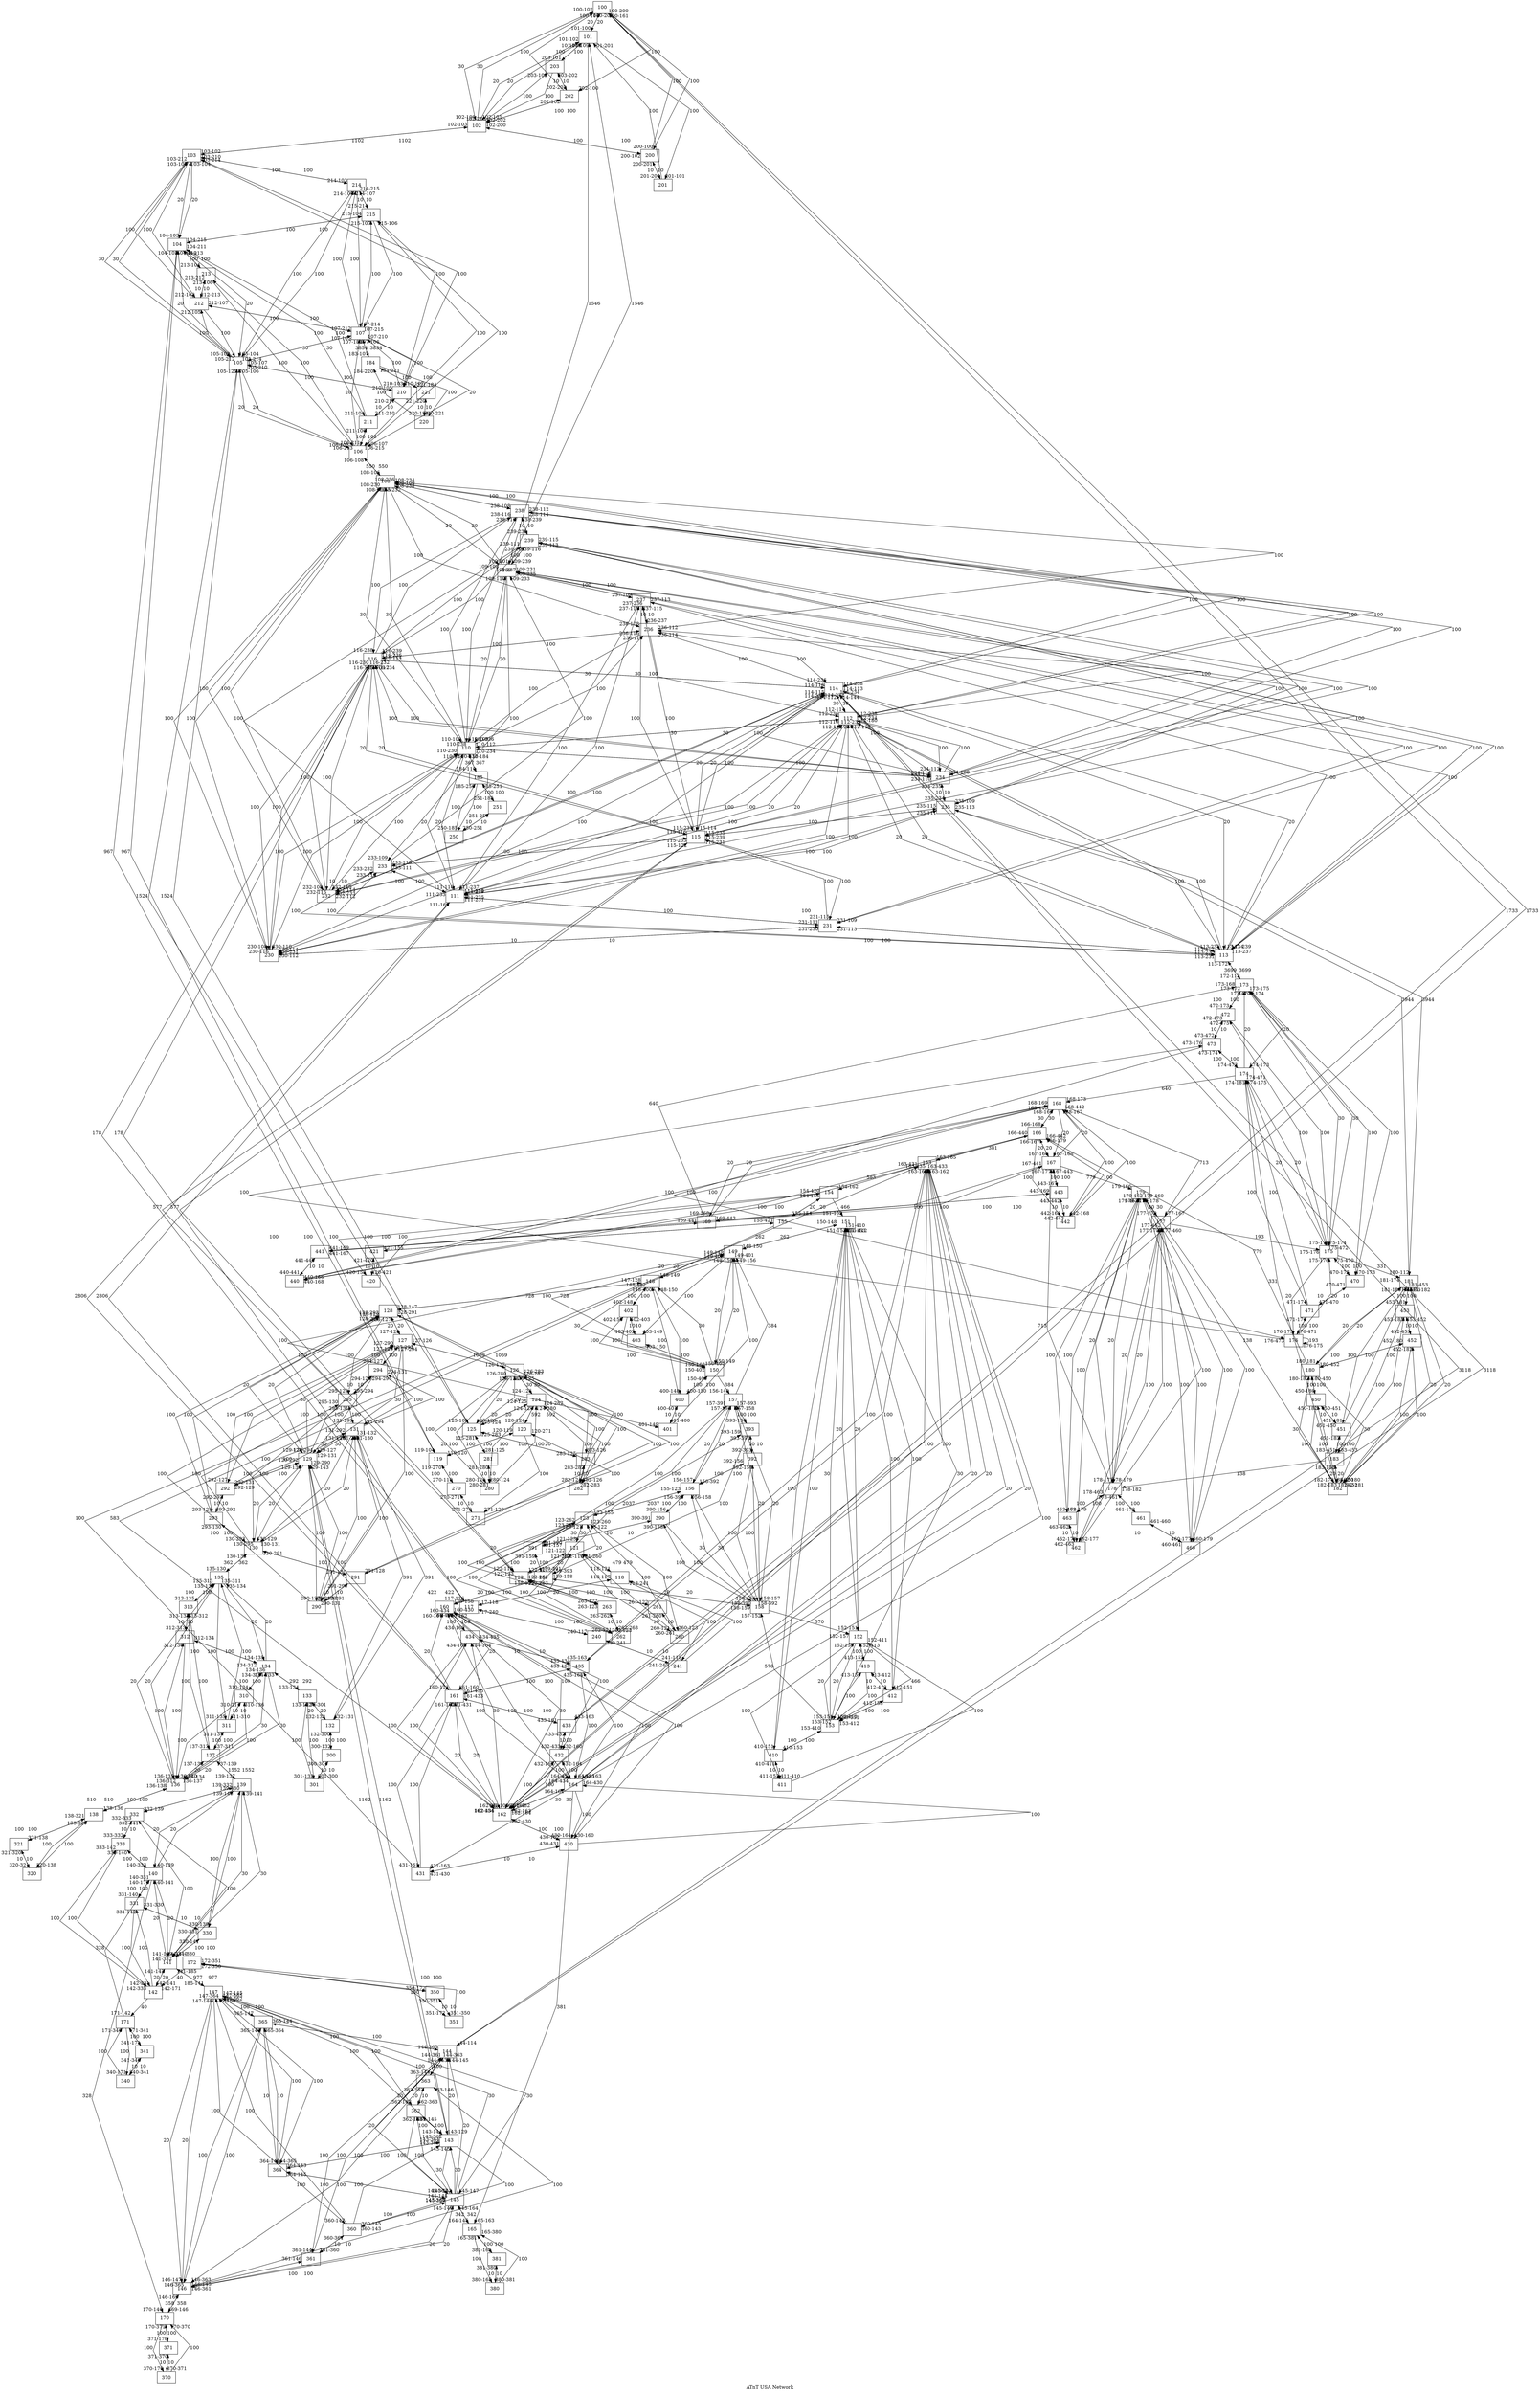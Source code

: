 digraph Test {

	/*compound=true*/
	//176 Nodes
	node [shape=box];
	edge [len=3];
	/*Instantiation of nodes, required to successfully calling .get_node_list() 		(pydot) */
	//BACKBONE NODES (82)
	100[group=S, comment=PID1]; 101[group=S, comment=PID1]; 102[group=S, comment=PID1]; //SEATTLE
	103[group=S, comment=PID2]; 104[group=S, comment=PID2]; 105[group=S, comment=PID2]; 106[group=S, comment=PID2]; 107[group=S, comment=PID2]; //SF
	108[group=S, comment=PID3]; 109[group=S, comment=PID3]; 110[group=S, comment=PID3]; 111[group=S, comment=PID3]; 112[group=S, comment=PID3]; //LA
	113[group=S, comment=PID3]; 114[group=S, comment=PID3]; 115[group=S, comment=PID3]; 116[group=S, comment=PID3]; //LA
	117[group=S, comment=PID4]; 118[group=S, comment=PID4]; //SD
	119[group=S, comment=PID5]; 120[group=S, comment=PID5]; //Salt Lake City
	121[group=S, comment=PID6]; 122[group=S, comment=PID6]; 123[group=S, comment=PID6]; //Phx
	124[group=S, comment=PID7]; 125[group=S, comment=PID7]; 126[group=S, comment=PID7]; //DENVER
	127[group=S, comment=PID8]; 128[group=S, comment=PID8]; 129[group=S, comment=PID8]; 130[group=S, comment=PID8]; 131[group=S, comment=PID8]; //Dallas
	132[group=S, comment=PID9]; 133[group=S, comment=PID9]; //San Antonio
	134[group=S, comment=PID10]; 135[group=S, comment=PID10]; 136[group=S, comment=PID10]; 137[group=S, comment=PID10]; //Houston
	138[group=S, comment=PID11]; //NO
	139[group=S, comment=PID12]; 140[group=S, comment=PID12]; 141[group=S, comment=PID12]; 142[group=S, comment=PID12]; //MIA
	143[group=S, comment=PID13]; 144[group=S, comment=PID13]; 145[group=S, comment=PID13]; 146[group=S, comment=PID13]; 147[group=S, comment=PID13] //ATL 185
	148[group=S, comment=PID14]; 149[group=S, comment=PID14]; 150[group=S, comment=PID14]; //KC
	151[group=S, comment=PID15]; 152[group=S, comment=PID15]; 153[group=S, comment=PID15]; //Omaha
	154[group=S, comment=PID16]; 155[group=S, comment=PID16]; //Minapolis
	156[group=S, comment=PID17]; 157[group=S, comment=PID17]; 158[group=S, comment=PID17]; 159[group=S, comment=PID17]; //St.Louis
	160[group=S, comment=PID18]; 161[group=S, comment=PID18]; 162[group=S, comment=PID18]; 163[group=S, comment=PID18]; 164[group=A, comment=PID18]; //CHICAGO
	165[group=S, comment=PID19]; //Nashville
	166[group=S, comment=PID20]; 167[group=S, comment=PID20]; 168[group=S, comment=PID20]; 169[group=S, comment=PID20]; //DETROIT
	170[group=S, comment=PID21]; //Charlotte
	171[group=S, comment=PID22]; //TAMPA BAY
	172[group=S, comment=PID23]; //Ft. Lauderdale
	173[group=S, comment=PID24]; 174[group=S, comment=PID24]; 175[group=S, comment=PID24]; 176[group=S, comment=PID24]; //Washington D.C.
	177[group=S, comment=PID25]; 178[group=S, comment=PID25]; 179[group=S, comment=PID25]; //Philly
	180[group=S, comment=PID26]; 181[group=S, comment=PID26]; 182[group=S, comment=PID26]; 183[group=S, comment=PID26]; //NY
	184[group=S, comment=PID27]; //Honolulu
	185[group=S, comment=PID28]; //Las Vegas
	

	
	//Aggregation Network (94)
	200[group=V, comment=PID1]; 201[group=A, comment=PID1]; 202[group=A, comment=PID1]; 203[group=A, comment=PID1];//Seattle
	210[group=V, comment=PID2]; 211[group=A, comment=PID2]; 212[group=A, comment=PID2]; 213[group=A, comment=PID2];//San Fransisco
	214[group=A, comment=PID2]; 215[group=A, comment=PID2];//San Fransico
	230[group=V, comment=PID3]; 231[group=A, comment=PID3]; 232[group=A, comment=PID3]; 233[group=A, comment=PID3]; 
	234[group=A, comment=PID3]; 235[group=A, comment=PID3];//Los Angeles
	236[group=A, comment=PID3]; 237[group=A, comment=PID3]; 238[group=A, comment=PID3]; 239[group=A, comment=PID3];//Los Angeles
	240[group=V, comment=PID4]; 241[group=A, comment=PID4]; //San Diego
	270[group=V, comment=PID5]; 271[group=A, comment=PID5]; //Salt Lake City
	260[group=V, comment=PID6]; 261[group=A, comment=PID6]; 262[group=A, comment=PID6]; 263[group=A, comment=PID6];//Phoenix
	280[group=V, comment=PID7]; 281[group=A, comment=PID7]; 282[group=A, comment=PID7]; 283[group=A, comment=PID7];//Denver
	290[group=V, comment=PID8]; 291[group=A, comment=PID8]; 292[group=A, comment=PID8]; 293[group=A, comment=PID8]; //Dallas
	294[group=A, comment=PID8]; 295[group=A, comment=PID8];//Dallas
	300[group=V, comment=PID9]; 301[group=A, comment=PID9]; //San Antonio
	310[group=V, comment=PID10]; 311[group=A, comment=PID10]; 312[group=A, comment=PID10]; 313[group=A, comment=PID10];//Houston
	320[group=V, comment=PID11]; 321[group=A, comment=PID11]; //New Orealns
	330[group=V, comment=PID12]; 331[group=A, comment=PID12]; 332[group=A, comment=PID12]; 333[group=A, comment=PID12]; //Miami
	360[group=V, comment=PID13]; 361[group=A, comment=PID13]; 362[group=A, comment=PID13]; 363[group=A, comment=PID13]; //Atlanta
	364[group=A, comment=PID13]; 365[group=A, comment=PID13]; //Atlanta
	400[group=V, comment=PID14]; 401[group=A, comment=PID14]; 402[group=A, comment=PID14]; 403[group=A, comment=PID14]; //Kansas City
	410[group=V, comment=PID15]; 411[group=A, comment=PID15]; 412[group=A, comment=PID15]; 413[group=A, comment=PID15]; //Omaha
	420[group=V, comment=PID16]; 421[group=A, comment=PID16]; //Mineapolis
	390[group=V, comment=PID17]; 391[group=A, comment=PID17]; 392[group=A, comment=PID17]; 393[group=A, comment=PID17]; //St. Louis	
	430[group=V, comment=PID18]; 431[group=A, comment=PID18]; 432[group=A, comment=PID18]; 433[group=A, comment=PID18]; //Chicago
	434[group=A, comment=PID18]; 435[group=A, comment=PID18]; //Chicago
	380[group=V, comment=PID19]; 381[group=A, comment=PID19]; //Nashville
	440[group=V, comment=PID20]; 441[group=A, comment=PID20]; 442[group=A, comment=PID20]; 443[group=A, comment=PID20]; //Detroit
	370[group=V, comment=PID21]; 371[group=A, comment=PID21]; //Charlotte	
	340[group=V, comment=PID22]; 341[group=A, comment=PID22]; //Tampa Bay
	350[group=V, comment=PID23]; 351[group=A, comment=PID23]; //Ft. Lauderdale
	470[group=V, comment=PID24]; 471[group=A, comment=PID24]; 472[group=A, comment=PID24]; 473[group=A, comment=PID24]; //Washington DC.
	460[group=V, comment=PID25]; 461[group=A, comment=PID25]; 462[group=A, comment=PID25]; 463[group=A, comment=PID25]; //Philadelphia
	450[group=V, comment=PID26]; 451[group=A, comment=PID26]; 452[group=A, comment=PID26]; 453[group=A, comment=PID26]; //New York
	220[group=V, comment=PID27]; 221[group=A, comment=PID27]; //Honolulu
	250[group=V, comment=PID28]; 251[group=A, comment=PID28]; //Las Vegas
		
	overlap = scale;
	splines = false;
	label = "ATnT USA Network";
	orientation = portrait;
	
	//CORE EDGES
	//Seattle
	100 -> 162	[label=1733,headlabel="161-100" ,alias = 1,latency=9.299,alto=PID0];
	101 -> 109	[label=1546,headlabel="109-101" ,alias = 1,latency=5.156,alto=PID0];
	102 -> 103	[label=1102,headlabel="103-102" ,alias = 1,latency=3.675,alto=PID0];
	//San Fransisco
	103 -> 102	[label=1102,headlabel="102-103" ,alias = 1,latency=3.675,alto=PID0];
	104 -> 119	[label=967,headlabel="119-104" ,alias = 1,latency=3.225,alto=PID0];
	105 -> 125	[label=1524,headlabel="125-105" ,alias = 1,latency=5.083,alto=PID0];
	106 -> 108	[label=550,headlabel="108-106" ,alias = 1,latency=1.834,alto=PID0];
	107 -> 184	[label=3854,headlabel="183-107" ,alias = 1,latency=12.855,alto=PID0];
	//Los Angeles
	108 -> 106	[label=550,headlabel="106-108" ,alias = 1,latency=1.834,alto=PID0];
	109 -> 101	[label=1546,headlabel="101-109" ,alias = 1,latency=5.156,alto=PID0];
	110 -> 185	[label=367,headlabel="184-110" ,alias = 1,latency=1.224,alto=PID0];
	111 -> 161	[label=2806,headlabel="160-111" ,alias = 1,latency=9.359,alto=PID0];
	112 -> 181	[label=3944,headlabel="180-112" ,alias = 1,latency=13.155,alto=PID0];
	113 -> 173	[label=3699,headlabel="172-113" ,alias = 1,latency=12.338,alto=PID0];
	114 -> 144	[label=3118,headlabel="144-114" ,alias = 1,latency=10.400,alto=PID0];
	115 -> 122	[label=577,headlabel="122-115" ,alias = 1,latency=1.924,alto=PID0];
	116 -> 117	[label=178,headlabel="117-116" ,alias = 1,latency=0.593,alto=PID0];
	//San Diego
	117 -> 116	[label=178,headlabel="116-117" ,alias = 1,latency=0.593,alto=PID0];
	118 -> 121	[label=479,headlabel="121-118" ,alias = 1,latency=1.597,alto=PID0];
	//Salt Lake City
	119 -> 104	[label=967,headlabel="104-119" ,alias = 1,latency=9.333,alto=PID0];
	120 -> 124	[label=592,headlabel="124-120" ,alias = 1,latency=4.252,alto=PID0];
	//Phoenix
	121 -> 118	[label=479,headlabel="118-121" ,alias = 1,latency=1.597,alto=PID0];
	122 -> 115	[label=577,headlabel="115-122" ,alias = 1,latency=1.924,alto=PID0];
	123 -> 156	[label=2037,headlabel="155-123" ,alias = 1,latency=6.794,alto=PID0];
	//Denver
	124 -> 120	[label=592,headlabel="120-124" ,alias = 1,latency=4.252,alto=PID0];
	125 -> 105	[label=1524,headlabel="105-125" ,alias = 1,latency=5.083,alto=PID0];
	126 -> 127	[label=1069,headlabel="127-126" ,alias = 1,latency=3.565,alto=PID0];
	//Dallas
	127 -> 126	[label=1069,headlabel="126-127" ,alias = 1,latency=3.565,alto=PID0];
	128 -> 148	[label=728,headlabel="147-128" ,alias = 1,latency=2.428,alto=PID0];
	129 -> 143	[label=1162,headlabel="143-129" ,alias = 1,latency=3.876,alto=PID0];
	130 -> 135	[label=362,headlabel="135-130" ,alias = 1,latency=1.207,alto=PID0];
	131 -> 132	[label=391,headlabel="132-131" ,alias = 1,latency=1.304,alto=PID0];
	//San Antonio
	132 -> 131	[label=391,headlabel="131-132" ,alias = 1,latency=1.304,alto=PID0];
	133 -> 134	[label=292,headlabel="134-133" ,alias = 1,latency=0.974,alto=PID0];
	//Houston
	134 -> 133	[label=292,headlabel="133-134" ,alias = 1,latency=0.974,alto=PID0];
	135 -> 130	[label=362,headlabel="130-135" ,alias = 1,latency=1.207,alto=PID0];
	136 -> 138	[label=510,headlabel="138-136" ,alias = 1,latency=1.701,alto=PID0];
	137 -> 139	[label=1552,headlabel="139-137" ,alias = 1,latency=5.176,alto=PID0];
	//New Orleans
	138 -> 136	[label=510,headlabel="136-138" ,alias = 1,latency=1.701,alto=PID0];
	//Miami
	139 -> 137	[label=1552,headlabel="137-139" ,alias = 1,latency=5.176,alto=PID0];
	140 -> 170	[label=328,headlabel="170-140" ,alias = 1,latency=1.094,alto=PID0];
	141 -> 147	[label=977,headlabel="185-141" ,alias = 1,latency=3.258,alto=PID0];
	142 -> 171	[label=40,headlabel="171-142" ,alias = 1,latency=0.133,alto=PID0];
	//Atlanta
	143 -> 129	[label=1162,headlabel="129-143" ,alias = 1,latency=3.876,alto=PID0];
	144 -> 114	[label=3118,headlabel="114-144" ,alias = 1,latency=10.400,alto=PID0];
	145 -> 165	[label=342,headlabel="164-145" ,alias = 1,latency=1.140,alto=PID0];
	146 -> 170	[label=358,headlabel="169-146" ,alias = 1,latency=1.194,alto=PID0];
	147 -> 141	[label=977,headlabel="141-185" ,alias = 1,latency=3.258,alto=PID0];
	//Kansas City
	148 -> 128	[label=728,headlabel="128-147" ,alias = 1,latency=2.428,alto=PID0];
	149 -> 151	[label=262,headlabel="150-148" ,alias = 1,latency=0.873,alto=PID0];
	150 -> 157	[label=384,headlabel="156-149" ,alias = 1,latency=1.901,alto=PID0];
	//Omaha
	151 -> 149	[label=262,headlabel="148-150" ,alias = 1,latency=0.873,alto=PID0];
	152 -> 153	[label=466,headlabel="153-151" ,alias = 1,latency=1.554,alto=PID0];
	153 -> 158	[label=570,headlabel="157-152" ,alias = 1,latency=1.901,alto=PID0];
	//Mineapolis
	154 -> 151	[label=466,headlabel="151-153" ,alias = 1,latency=1.554,alto=PID0];
	155 -> 162	[label=583,headlabel="162-154" ,alias = 1,latency=1.944,alto=PID0];
	//St. Louis
	156 -> 123	[label=2037,headlabel="123-155" ,alias = 1,latency=6.794,alto=PID0];
	157 -> 149	[label=384,headlabel="149-156" ,alias = 1,latency=1.901,alto=PID0];
	158 -> 152	[label=570,headlabel="152-157" ,alias = 1,latency=1.901,alto=PID0];
	159 -> 160	[label=422,headlabel="159-158" ,alias = 1,latency=1.407,alto=PID0];
	//Chicago
	160 -> 159	[label=422,headlabel="158-159" ,alias = 1,latency=1.407,alto=PID0];
	161 -> 111	[label=2806,headlabel="111-160" ,alias = 1,latency=9.359,alto=PID0];
	162 -> 100	[label=1733,headlabel="100-161" ,alias = 1,latency=9.299,alto=PID0];
	163 -> 154	[label=583,headlabel="154-162" ,alias = 1,latency=1.944,alto=PID0];
	164 -> 165	[label=381,headlabel="165-163" ,alias = 1,latency=1.270,alto=PID0];
	//Nashville
	165 -> 145	[label=342,headlabel="145-164" ,alias = 1,latency=1.140,alto=PID0];
	//Detroit
	166 -> 163	[label=381,headlabel="163-165" ,alias = 1,latency=1.270,alto=PID0];
	167 -> 179	[label=779,headlabel="179-166" ,alias = 1,latency=2.598,alto=PID0];
	168 -> 177	[label=713,headlabel="177-167" ,alias = 1,latency=2.378,alto=PID0];
	169 -> 173	[label=640,headlabel="173-168" ,alias = 1,latency=2.134,alto=PID0];
	//Charlotte
	170 -> 146	[label=358,headlabel="146-169" ,alias = 1,latency=1.194,alto=PID0];
	//Tampa Bay
	171 -> 140	[label=328,headlabel="140-170" ,alias = 1,latency=1.094,alto=PID0];
	//Fort Lauderdale
	172 -> 142	[label=40,headlabel="142-171" ,alias = 1,latency=0.133,alto=PID0];
	//Washington D.C.
	173 -> 113	[label=3699,headlabel="113-172" ,alias = 1,latency=12.338,alto=PID0];
	174 -> 168	[label=640,headlabel="168-173" ,alias = 1,latency=2.134,alto=PID0];
	175 -> 181	[label=331,headlabel="181-174" ,alias = 1,latency=1.104,alto=PID0];
	176 -> 176	[label=193,headlabel="176-175" ,alias = 1,latency=0.643,alto=PID0];
	//Philadelphia
	177 -> 175	[label=193,headlabel="175-176" ,alias = 1,latency=0.643,alto=PID0];
	178 -> 167	[label=713,headlabel="167-177" ,alias = 1,latency=2.378,alto=PID0];
	179 -> 182	[label=138,headlabel="182-178" ,alias = 1,latency=0.460,alto=PID0];
	//New York
	180 -> 166	[label=779,headlabel="166-179" ,alias = 1,latency=2.598,alto=PID0];
	181 -> 112	[label=3944,headlabel="112-180" ,alias = 1,latency=13.155,alto=PID0];
	182 -> 174	[label=331,headlabel="174-181" ,alias = 1,latency=1.104,alto=PID0];
	183 -> 178	[label=138,headlabel="178-182" ,alias = 1,latency=0.460,alto=PID0];
	//Honolulu
	184 -> 107	[label=3854,headlabel="107-183" ,alias = 1,latency=12.855,alto=PID0];
	//Las Vegas
	185 -> 110	[label=367,headlabel="110-184" ,alias = 1,latency=1.224,alto=PID0];
		
		
	//Aggregation Network
	//Seattle
	//Seattle
	100 -> 101	[label=20,headlabel="101-100" ,alias=1,latency=4];
	100 -> 102	[label=30,headlabel="102-100" ,alias=1,latency=4];
	100 -> 200	[label=100,headlabel="200-100" ,alias=1,latency=4];
	100 -> 202	[label=100,headlabel="202-100" ,alias=1,latency=4];
	200 -> 100	[label=100,headlabel="100-200" ,alias=1,latency=4];
	200 -> 201	[label=10,headlabel="201-200" ,alias=1,latency=4];
	200 -> 102	[label=100,headlabel="102-200" ,alias=1,latency=4];
	101 -> 100	[label=20,headlabel="100-101" ,alias=1,latency=4];
	101 -> 102	[label=20,headlabel="102-101" ,alias=1,latency=4];
	101 -> 201	[label=100,headlabel="201-101" ,alias=1,latency=4];
	101 -> 203	[label=100,headlabel="203-101" ,alias=1,latency=4];
	201 -> 200	[label=10,headlabel="200-201" ,alias=1,latency=4];
	201 -> 101	[label=100,headlabel="101-201" ,alias=1,latency=4];
	102 -> 101	[label=20,headlabel="101-102" ,alias=1,latency=4];
	102 -> 100	[label=30,headlabel="100-102" ,alias=1,latency=4];
	102 -> 200	[label=100,headlabel="200-102" ,alias=1,latency=4];
	102 -> 202	[label=100,headlabel="202-102" ,alias=1,latency=4];
	102 -> 203	[label=100,headlabel="203-102" ,alias=1,latency=4];
	202 -> 100	[label=100,headlabel="100-202" ,alias=1,latency=4];
	202 -> 102	[label=100,headlabel="102-202" ,alias=1,latency=4];
	202 -> 203	[label=10,headlabel="203-202" ,alias=1,latency=4];
	203 -> 101	[label=100,headlabel="101-203" ,alias=1,latency=4];
	203 -> 202	[label=10,headlabel="202-203" ,alias=1,latency=4];
	203 -> 102	[label=100,headlabel="102-203" ,alias=1,latency=4];
	//San Fransico
	103 -> 104	[label=20,headlabel="104-103" ,alias=1,latency=4];
	103 -> 105	[label=30,headlabel="105-103" ,alias=1,latency=4];
	103 -> 210	[label=100,headlabel="210-103" ,alias=1,latency=4];
	103 -> 212	[label=100,headlabel="212-103" ,alias=1,latency=4];
	103 -> 214	[label=100,headlabel="214-103" ,alias=1,latency=4];
	210 -> 103	[label=100,headlabel="103-210" ,alias=1,latency=4];
	210 -> 211	[label=10,headlabel="211-210" ,alias=1,latency=4];
	210 -> 105	[label=100,headlabel="105-210" ,alias=1,latency=4];
	210 -> 107	[label=100,headlabel="107-210" ,alias=1,latency=4];
	104 -> 103	[label=20,headlabel="103-104" ,alias=1,latency=4];
	104 -> 105	[label=20,headlabel="105-104" ,alias=1,latency=4];
	104 -> 211	[label=100,headlabel="211-104" ,alias=1,latency=4];
	104 -> 213	[label=100,headlabel="213-104" ,alias=1,latency=4];
	104 -> 215	[label=100,headlabel="215-104" ,alias=1,latency=4];
	211 -> 210	[label=10,headlabel="210-211" ,alias=1,latency=4];
	211 -> 104	[label=100,headlabel="104-211" ,alias=1,latency=4];
	211 -> 106	[label=100,headlabel="106-211" ,alias=1,latency=4];
	105 -> 103	[label=30,headlabel="103-105" ,alias=1,latency=4];
	105 -> 104	[label=20,headlabel="104-105" ,alias=1,latency=4];
	105 -> 106	[label=20,headlabel="106-105" ,alias=1,latency=4];
	105 -> 107	[label=30,headlabel="107-105" ,alias=1,latency=4];
	105 -> 210	[label=100,headlabel="210-105" ,alias=1,latency=4];
	105 -> 212	[label=100,headlabel="212-105" ,alias=1,latency=4];
	105 -> 214	[label=100,headlabel="214-105" ,alias=1,latency=4];
	212 -> 103	[label=100,headlabel="103-212" ,alias=1,latency=4];
	212 -> 105	[label=100,headlabel="105-212" ,alias=1,latency=4];
	212 -> 213	[label=10,headlabel="213-212" ,alias=1,latency=4];
	212 -> 107	[label=100,headlabel="107-212" ,alias=1,latency=4];
	106 -> 105	[label=20,headlabel="105-106" ,alias=1,latency=4];
	106 -> 107	[label=20,headlabel="107-106" ,alias=1,latency=4];
	106 -> 211	[label=100,headlabel="211-106" ,alias=1,latency=4];
	106 -> 213	[label=100,headlabel="213-106" ,alias=1,latency=4];
	106 -> 215	[label=100,headlabel="215-106" ,alias=1,latency=4];
	213 -> 212	[label=10,headlabel="212-213" ,alias=1,latency=4];
	213 -> 104	[label=100,headlabel="104-213" ,alias=1,latency=4];
	213 -> 106	[label=100,headlabel="106-213" ,alias=1,latency=4];
	107 -> 105	[label=30,headlabel="105-107" ,alias=1,latency=4];
	107 -> 106	[label=20,headlabel="106-107" ,alias=1,latency=4];
	107 -> 210	[label=100,headlabel="210-107" ,alias=1,latency=4];
	107 -> 212	[label=100,headlabel="212-107" ,alias=1,latency=4];
	107 -> 214	[label=100,headlabel="214-107" ,alias=1,latency=4];
	107 -> 215	[label=100,headlabel="215-107" ,alias=1,latency=4];
	214 -> 103	[label=100,headlabel="103-214" ,alias=1,latency=4];
	214 -> 105	[label=100,headlabel="105-214" ,alias=1,latency=4];
	214 -> 107	[label=100,headlabel="107-214" ,alias=1,latency=4];
	214 -> 215	[label=10,headlabel="215-214" ,alias=1,latency=4];
	215 -> 214	[label=10,headlabel="214-215" ,alias=1,latency=4];
	215 -> 104	[label=100,headlabel="104-215" ,alias=1,latency=4];
	215 -> 106	[label=100,headlabel="106-215" ,alias=1,latency=4];
	215 -> 107	[label=100,headlabel="107-215" ,alias=1,latency=4];
	//Los Angeles
	108 -> 109	[label=20,headlabel="109-108" ,alias=1,latency=4];
	108 -> 110	[label=30,headlabel="110-108" ,alias=1,latency=4];
	108 -> 230	[label=100,headlabel="230-108" ,alias=1,latency=4];
	108 -> 232	[label=100,headlabel="232-108" ,alias=1,latency=4];
	108 -> 234	[label=100,headlabel="234-108" ,alias=1,latency=4];
	108 -> 236	[label=100,headlabel="236-108" ,alias=1,latency=4];
	108 -> 238	[label=100,headlabel="238-108" ,alias=1,latency=4];
	230 -> 108	[label=100,headlabel="108-230" ,alias=1,latency=4];
	230 -> 231	[label=10,headlabel="231-230" ,alias=1,latency=4];
	230 -> 110	[label=100,headlabel="110-230" ,alias=1,latency=4];
	230 -> 112	[label=100,headlabel="112-230" ,alias=1,latency=4];
	230 -> 114	[label=100,headlabel="114-230" ,alias=1,latency=4];
	230 -> 116	[label=100,headlabel="116-230" ,alias=1,latency=4];
	109 -> 108	[label=20,headlabel="108-109" ,alias=1,latency=4];
	109 -> 110	[label=20,headlabel="110-109" ,alias=1,latency=4];
	109 -> 231	[label=100,headlabel="231-109" ,alias=1,latency=4];
	109 -> 233	[label=100,headlabel="233-109" ,alias=1,latency=4];
	109 -> 235	[label=100,headlabel="235-109" ,alias=1,latency=4];
	109 -> 237	[label=100,headlabel="237-109" ,alias=1,latency=4];
	109 -> 239	[label=100,headlabel="239-109" ,alias=1,latency=4];
	231 -> 230	[label=10,headlabel="230-231" ,alias=1,latency=4];
	231 -> 109	[label=100,headlabel="109-231" ,alias=1,latency=4];
	231 -> 111	[label=100,headlabel="111-231" ,alias=1,latency=4];
	231 -> 113	[label=100,headlabel="113-231" ,alias=1,latency=4];
	231 -> 115	[label=100,headlabel="115-231" ,alias=1,latency=4];
	110 -> 108	[label=30,headlabel="108-110" ,alias=1,latency=4];
	110 -> 109	[label=20,headlabel="109-110" ,alias=1,latency=4];
	110 -> 111	[label=20,headlabel="111-110" ,alias=1,latency=4];
	110 -> 112	[label=30,headlabel="112-110" ,alias=1,latency=4];
	110 -> 230	[label=100,headlabel="230-110" ,alias=1,latency=4];
	110 -> 232	[label=100,headlabel="232-110" ,alias=1,latency=4];
	110 -> 234	[label=100,headlabel="234-110" ,alias=1,latency=4];
	110 -> 236	[label=100,headlabel="236-110" ,alias=1,latency=4];
	110 -> 238	[label=100,headlabel="238-110" ,alias=1,latency=4];
	232 -> 108	[label=100,headlabel="108-232" ,alias=1,latency=4];
	232 -> 110	[label=100,headlabel="110-232" ,alias=1,latency=4];
	232 -> 233	[label=10,headlabel="233-232" ,alias=1,latency=4];
	232 -> 112	[label=100,headlabel="112-232" ,alias=1,latency=4];
	232 -> 114	[label=100,headlabel="114-232" ,alias=1,latency=4];
	232 -> 116	[label=100,headlabel="116-232" ,alias=1,latency=4];
	111 -> 110	[label=20,headlabel="110-111" ,alias=1,latency=4];
	111 -> 112	[label=20,headlabel="112-111" ,alias=1,latency=4];
	111 -> 231	[label=100,headlabel="231-111" ,alias=1,latency=4];
	111 -> 233	[label=100,headlabel="233-111" ,alias=1,latency=4];
	111 -> 235	[label=100,headlabel="235-111" ,alias=1,latency=4];
	111 -> 237	[label=100,headlabel="237-111" ,alias=1,latency=4];
	111 -> 239	[label=100,headlabel="239-111" ,alias=1,latency=4];
	233 -> 232	[label=10,headlabel="232-233" ,alias=1,latency=4];
	233 -> 109	[label=100,headlabel="109-233" ,alias=1,latency=4];
	233 -> 111	[label=100,headlabel="111-233" ,alias=1,latency=4];
	233 -> 113	[label=100,headlabel="113-233" ,alias=1,latency=4];
	233 -> 115	[label=100,headlabel="115-233" ,alias=1,latency=4];
	112 -> 110	[label=30,headlabel="110-112" ,alias=1,latency=4];
	112 -> 113	[label=20,headlabel="113-112" ,alias=1,latency=4];
	112 -> 111	[label=20,headlabel="111-112" ,alias=1,latency=4];
	112 -> 114	[label=30,headlabel="114-112" ,alias=1,latency=4];
	112 -> 234	[label=100,headlabel="234-112" ,alias=1,latency=4];
	112 -> 236	[label=100,headlabel="236-112" ,alias=1,latency=4];
	112 -> 230	[label=100,headlabel="230-112" ,alias=1,latency=4];
	112 -> 232	[label=100,headlabel="232-112" ,alias=1,latency=4];
	112 -> 238	[label=100,headlabel="238-112" ,alias=1,latency=4];
	234 -> 112	[label=100,headlabel="112-234" ,alias=1,latency=4];
	234 -> 108	[label=100,headlabel="108-234" ,alias=1,latency=4];
	234 -> 110	[label=100,headlabel="110-234" ,alias=1,latency=4];
	234 -> 116	[label=100,headlabel="116-234" ,alias=1,latency=4];
	234 -> 235	[label=10,headlabel="235-234" ,alias=1,latency=4];
	234 -> 114	[label=100,headlabel="114-234" ,alias=1,latency=4];
	113 -> 112	[label=20,headlabel="112-113" ,alias=1,latency=4];
	113 -> 114	[label=20,headlabel="114-113" ,alias=1,latency=4];
	113 -> 231	[label=100,headlabel="231-113" ,alias=1,latency=4];
	113 -> 233	[label=100,headlabel="233-113" ,alias=1,latency=4];
	113 -> 239	[label=100,headlabel="239-113" ,alias=1,latency=4];
	113 -> 235	[label=100,headlabel="235-113" ,alias=1,latency=4];
	113 -> 237	[label=100,headlabel="237-113" ,alias=1,latency=4];
	235 -> 234	[label=10,headlabel="234-235" ,alias=1,latency=4];
	235 -> 113	[label=100,headlabel="113-235" ,alias=1,latency=4];
	235 -> 115	[label=100,headlabel="115-235" ,alias=1,latency=4];
	235 -> 109	[label=100,headlabel="109-235" ,alias=1,latency=4];
	235 -> 111	[label=100,headlabel="111-235" ,alias=1,latency=4];
	114 -> 112	[label=30,headlabel="112-114" ,alias=1,latency=4];
	114 -> 113	[label=20,headlabel="113-114" ,alias=1,latency=4];
	114 -> 115	[label=20,headlabel="115-114" ,alias=1,latency=4];
	114 -> 116	[label=30,headlabel="116-114" ,alias=1,latency=4];
	114 -> 234	[label=100,headlabel="234-114" ,alias=1,latency=4];
	114 -> 236	[label=100,headlabel="236-114" ,alias=1,latency=4];
	114 -> 230	[label=100,headlabel="230-114" ,alias=1,latency=4];
	114 -> 232	[label=100,headlabel="232-114" ,alias=1,latency=4];
	114 -> 238	[label=100,headlabel="238-114" ,alias=1,latency=4];
	236 -> 112	[label=100,headlabel="112-236" ,alias=1,latency=4];
	236 -> 114	[label=100,headlabel="114-236" ,alias=1,latency=4];
	236 -> 237	[label=10,headlabel="237-236" ,alias=1,latency=4];
	236 -> 108	[label=100,headlabel="108-236" ,alias=1,latency=4];
	236 -> 110	[label=100,headlabel="110-236" ,alias=1,latency=4];
	236 -> 116	[label=100,headlabel="116-236" ,alias=1,latency=4];
	115 -> 114	[label=20,headlabel="114-115" ,alias=1,latency=4];
	115 -> 116	[label=20,headlabel="116-115" ,alias=1,latency=4];
	115 -> 231	[label=100,headlabel="231-115" ,alias=1,latency=4];
	115 -> 233	[label=100,headlabel="233-115" ,alias=1,latency=4];
	115 -> 235	[label=100,headlabel="235-115" ,alias=1,latency=4];
	115 -> 237	[label=100,headlabel="237-115" ,alias=1,latency=4];
	115 -> 239	[label=100,headlabel="239-115" ,alias=1,latency=4];
	237 -> 236	[label=10,headlabel="236-237" ,alias=1,latency=4];
	237 -> 109	[label=100,headlabel="109-237" ,alias=1,latency=4];
	237 -> 111	[label=100,headlabel="111-237" ,alias=1,latency=4];
	237 -> 113	[label=100,headlabel="113-237" ,alias=1,latency=4];
	237 -> 115	[label=100,headlabel="115-237" ,alias=1,latency=4];
	116 -> 114	[label=30,headlabel="114-116" ,alias=1,latency=4];
	116 -> 115	[label=20,headlabel="115-116" ,alias=1,latency=4];
	116 -> 230	[label=100,headlabel="230-116" ,alias=1,latency=4];
	116 -> 232	[label=100,headlabel="232-116" ,alias=1,latency=4];
	116 -> 234	[label=100,headlabel="234-116" ,alias=1,latency=4];
	116 -> 236	[label=100,headlabel="236-116" ,alias=1,latency=4];
	116 -> 238	[label=100,headlabel="238-116" ,alias=1,latency=4];
	116 -> 239	[label=100,headlabel="239-116" ,alias=1,latency=4];
	238 -> 108	[label=100,headlabel="108-238" ,alias=1,latency=4];
	238 -> 110	[label=100,headlabel="110-238" ,alias=1,latency=4];
	238 -> 112	[label=100,headlabel="112-238" ,alias=1,latency=4];
	238 -> 114	[label=100,headlabel="114-238" ,alias=1,latency=4];
	238 -> 116	[label=100,headlabel="116-238" ,alias=1,latency=4];
	238 -> 239	[label=10,headlabel="239-238" ,alias=1,latency=4];
	239 -> 238	[label=10,headlabel="238-239" ,alias=1,latency=4];
	239 -> 109	[label=100,headlabel="109-239" ,alias=1,latency=4];
	239 -> 111	[label=100,headlabel="111-239" ,alias=1,latency=4];
	239 -> 113	[label=100,headlabel="113-239" ,alias=1,latency=4];
	239 -> 115	[label=100,headlabel="115-239" ,alias=1,latency=4];
	239 -> 116	[label=100,headlabel="116-239" ,alias=1,latency=4];
	//San Diego
	117 -> 118	[label=20,headlabel="118-117" ,alias=1,latency=4];
	117 -> 240	[label=100,headlabel="240-117" ,alias=1,latency=4];
	240 -> 117	[label=100,headlabel="117-240" ,alias=1,latency=4];
	240 -> 241	[label=10,headlabel="241-240" ,alias=1,latency=4];
	118 -> 117	[label=20,headlabel="117-118" ,alias=1,latency=4];
	118 -> 241	[label=100,headlabel="241-118" ,alias=1,latency=4];
	241 -> 240	[label=10,headlabel="240-241" ,alias=1,latency=4];
	241 -> 118	[label=100,headlabel="118-241" ,alias=1,latency=4];
	//Salt Lake City
	119 -> 120	[label=20,headlabel="120-119" ,alias=1,latency=4];
	119 -> 270	[label=100,headlabel="270-119" ,alias=1,latency=4];
	270 -> 119	[label=100,headlabel="119-270" ,alias=1,latency=4];
	270 -> 271	[label=10,headlabel="271-270" ,alias=1,latency=4];
	120 -> 119	[label=20,headlabel="119-120" ,alias=1,latency=4];
	120 -> 271	[label=100,headlabel="271-120" ,alias=1,latency=4];
	271 -> 270	[label=10,headlabel="270-271" ,alias=1,latency=4];
	271 -> 120	[label=100,headlabel="120-271" ,alias=1,latency=4];
	//Phoenix
	121 -> 122	[label=20,headlabel="122-121" ,alias=1,latency=4];
	121 -> 123	[label=30,headlabel="123-121" ,alias=1,latency=4];
	121 -> 260	[label=100,headlabel="260-121" ,alias=1,latency=4];
	121 -> 262	[label=100,headlabel="262-121" ,alias=1,latency=4];
	260 -> 121	[label=100,headlabel="121-260" ,alias=1,latency=4];
	260 -> 261	[label=10,headlabel="261-260" ,alias=1,latency=4];
	260 -> 123	[label=100,headlabel="123-260" ,alias=1,latency=4];
	122 -> 121	[label=20,headlabel="121-122" ,alias=1,latency=4];
	122 -> 123	[label=20,headlabel="123-122" ,alias=1,latency=4];
	122 -> 261	[label=100,headlabel="261-122" ,alias=1,latency=4];
	122 -> 263	[label=100,headlabel="263-122" ,alias=1,latency=4];
	261 -> 260	[label=10,headlabel="260-261" ,alias=1,latency=4];
	261 -> 122	[label=100,headlabel="122-261" ,alias=1,latency=4];
	123 -> 122	[label=20,headlabel="122-123" ,alias=1,latency=4];
	123 -> 121	[label=30,headlabel="121-123" ,alias=1,latency=4];
	123 -> 260	[label=100,headlabel="260-123" ,alias=1,latency=4];
	123 -> 262	[label=100,headlabel="262-123" ,alias=1,latency=4];
	123 -> 263	[label=100,headlabel="263-123" ,alias=1,latency=4];
	262 -> 121	[label=100,headlabel="121-262" ,alias=1,latency=4];
	262 -> 123	[label=100,headlabel="123-262" ,alias=1,latency=4];
	262 -> 263	[label=10,headlabel="263-262" ,alias=1,latency=4];
	263 -> 122	[label=100,headlabel="122-263" ,alias=1,latency=4];
	263 -> 262	[label=10,headlabel="262-263" ,alias=1,latency=4];
	263 -> 123	[label=100,headlabel="123-263" ,alias=1,latency=4];
	//Denver
	124 -> 125	[label=20,headlabel="125-124" ,alias=1,latency=4];
	124 -> 126	[label=30,headlabel="126-124" ,alias=1,latency=4];
	124 -> 280	[label=100,headlabel="280-124" ,alias=1,latency=4];
	124 -> 282	[label=100,headlabel="282-124" ,alias=1,latency=4];
	280 -> 124	[label=100,headlabel="124-280" ,alias=1,latency=4];
	280 -> 281	[label=10,headlabel="281-280" ,alias=1,latency=4];
	280 -> 126	[label=100,headlabel="126-280" ,alias=1,latency=4];
	125 -> 124	[label=20,headlabel="124-125" ,alias=1,latency=4];
	125 -> 126	[label=20,headlabel="126-125" ,alias=1,latency=4];
	125 -> 281	[label=100,headlabel="281-125" ,alias=1,latency=4];
	125 -> 283	[label=100,headlabel="283-125" ,alias=1,latency=4];
	281 -> 280	[label=10,headlabel="280-281" ,alias=1,latency=4];
	281 -> 125	[label=100,headlabel="125-281" ,alias=1,latency=4];
	126 -> 125	[label=20,headlabel="125-126" ,alias=1,latency=4];
	126 -> 124	[label=30,headlabel="124-126" ,alias=1,latency=4];
	126 -> 280	[label=100,headlabel="280-126" ,alias=1,latency=4];
	126 -> 282	[label=100,headlabel="282-126" ,alias=1,latency=4];
	126 -> 283	[label=100,headlabel="283-126" ,alias=1,latency=4];
	282 -> 124	[label=100,headlabel="124-282" ,alias=1,latency=4];
	282 -> 126	[label=100,headlabel="126-282" ,alias=1,latency=4];
	282 -> 283	[label=10,headlabel="283-282" ,alias=1,latency=4];
	283 -> 125	[label=100,headlabel="125-283" ,alias=1,latency=4];
	283 -> 282	[label=10,headlabel="282-283" ,alias=1,latency=4];
	283 -> 126	[label=100,headlabel="126-283" ,alias=1,latency=4];
	//Dallas
	127 -> 128	[label=20,headlabel="128-127" ,alias=1,latency=4];
	127 -> 129	[label=30,headlabel="129-127" ,alias=1,latency=4];
	127 -> 290	[label=100,headlabel="290-127" ,alias=1,latency=4];
	127 -> 292	[label=100,headlabel="292-127" ,alias=1,latency=4];
	127 -> 294	[label=100,headlabel="294-127" ,alias=1,latency=4];
	290 -> 127	[label=100,headlabel="127-290" ,alias=1,latency=4];
	290 -> 291	[label=10,headlabel="291-290" ,alias=1,latency=4];
	290 -> 129	[label=100,headlabel="129-290" ,alias=1,latency=4];
	290 -> 131	[label=100,headlabel="131-290" ,alias=1,latency=4];
	128 -> 127	[label=20,headlabel="127-128" ,alias=1,latency=4];
	128 -> 129	[label=20,headlabel="129-128" ,alias=1,latency=4];
	128 -> 291	[label=100,headlabel="291-128" ,alias=1,latency=4];
	128 -> 293	[label=100,headlabel="293-128" ,alias=1,latency=4];
	128 -> 295	[label=100,headlabel="295-128" ,alias=1,latency=4];
	291 -> 290	[label=10,headlabel="290-291" ,alias=1,latency=4];
	291 -> 128	[label=100,headlabel="128-291" ,alias=1,latency=4];
	291 -> 130	[label=100,headlabel="130-291" ,alias=1,latency=4];
	129 -> 127	[label=30,headlabel="127-129" ,alias=1,latency=4];
	129 -> 128	[label=20,headlabel="128-129" ,alias=1,latency=4];
	129 -> 130	[label=20,headlabel="130-129" ,alias=1,latency=4];
	129 -> 131	[label=30,headlabel="131-129" ,alias=1,latency=4];
	129 -> 290	[label=100,headlabel="290-129" ,alias=1,latency=4];
	129 -> 292	[label=100,headlabel="292-129" ,alias=1,latency=4];
	129 -> 294	[label=100,headlabel="294-129" ,alias=1,latency=4];
	292 -> 127	[label=100,headlabel="127-292" ,alias=1,latency=4];
	292 -> 129	[label=100,headlabel="129-292" ,alias=1,latency=4];
	292 -> 293	[label=10,headlabel="293-292" ,alias=1,latency=4];
	292 -> 131	[label=100,headlabel="131-292" ,alias=1,latency=4];
	130 -> 129	[label=20,headlabel="129-130" ,alias=1,latency=4];
	130 -> 131	[label=20,headlabel="131-130" ,alias=1,latency=4];
	130 -> 291	[label=100,headlabel="291-130" ,alias=1,latency=4];
	130 -> 293	[label=100,headlabel="293-130" ,alias=1,latency=4];
	130 -> 295	[label=100,headlabel="295-130" ,alias=1,latency=4];
	293 -> 292	[label=10,headlabel="292-293" ,alias=1,latency=4];
	293 -> 128	[label=100,headlabel="128-293" ,alias=1,latency=4];
	293 -> 130	[label=100,headlabel="130-293" ,alias=1,latency=4];
	131 -> 129	[label=30,headlabel="129-131" ,alias=1,latency=4];
	131 -> 130	[label=20,headlabel="130-131" ,alias=1,latency=4];
	131 -> 290	[label=100,headlabel="290-131" ,alias=1,latency=4];
	131 -> 292	[label=100,headlabel="292-131" ,alias=1,latency=4];
	131 -> 294	[label=100,headlabel="294-131" ,alias=1,latency=4];
	131 -> 295	[label=100,headlabel="295-131" ,alias=1,latency=4];
	294 -> 127	[label=100,headlabel="127-294" ,alias=1,latency=4];
	294 -> 129	[label=100,headlabel="129-294" ,alias=1,latency=4];
	294 -> 131	[label=100,headlabel="131-294" ,alias=1,latency=4];
	294 -> 295	[label=10,headlabel="295-294" ,alias=1,latency=4];
	295 -> 294	[label=10,headlabel="294-295" ,alias=1,latency=4];
	295 -> 128	[label=100,headlabel="128-295" ,alias=1,latency=4];
	295 -> 130	[label=100,headlabel="130-295" ,alias=1,latency=4];
	295 -> 131	[label=100,headlabel="131-295" ,alias=1,latency=4];
	//San Antonio
	132 -> 133	[label=20,headlabel="133-132" ,alias=1,latency=4];
	132 -> 300	[label=100,headlabel="300-132" ,alias=1,latency=4];
	300 -> 132	[label=100,headlabel="132-300" ,alias=1,latency=4];
	300 -> 301	[label=10,headlabel="301-300" ,alias=1,latency=4];
	133 -> 132	[label=20,headlabel="132-133" ,alias=1,latency=4];
	133 -> 301	[label=100,headlabel="301-133" ,alias=1,latency=4];
	301 -> 300	[label=10,headlabel="300-301" ,alias=1,latency=4];
	301 -> 133	[label=100,headlabel="133-301" ,alias=1,latency=4];
	//Houston
	134 -> 135	[label=20,headlabel="135-134" ,alias=1,latency=4];
	134 -> 136	[label=30,headlabel="136-134" ,alias=1,latency=4];100
	134 -> 310	[label=100,headlabel="310-134" ,alias=1,latency=4];
	134 -> 312	[label=100,headlabel="312-134" ,alias=1,latency=4];
	310 -> 134	[label=100,headlabel="134-310" ,alias=1,latency=4];
	310 -> 311	[label=10,headlabel="311-310" ,alias=1,latency=4];
	310 -> 136	[label=100,headlabel="136-310" ,alias=1,latency=4];
	135 -> 134	[label=20,headlabel="134-135" ,alias=1,latency=4];
	135 -> 136	[label=20,headlabel="136-135" ,alias=1,latency=4];
	135 -> 311	[label=100,headlabel="311-135" ,alias=1,latency=4];
	135 -> 313	[label=100,headlabel="313-135" ,alias=1,latency=4];
	311 -> 310	[label=10,headlabel="310-311" ,alias=1,latency=4];
	311 -> 135	[label=100,headlabel="135-311" ,alias=1,latency=4];
	311 -> 137	[label=100,headlabel="137-311" ,alias=1,latency=4];
	136 -> 134	[label=30,headlabel="134-136" ,alias=1,latency=4];
	136 -> 135	[label=20,headlabel="135-136" ,alias=1,latency=4];
	136 -> 137	[label=20,headlabel="137-136" ,alias=1,latency=4];
	136 -> 310	[label=100,headlabel="310-136" ,alias=1,latency=4];
	136 -> 312	[label=100,headlabel="312-136" ,alias=1,latency=4];
	312 -> 134	[label=100,headlabel="134-312" ,alias=1,latency=4];
	312 -> 136	[label=100,headlabel="136-312" ,alias=1,latency=4];
	312 -> 313	[label=10,headlabel="313-312" ,alias=1,latency=4];
	137 -> 136	[label=20,headlabel="136-137" ,alias=1,latency=4];
	137 -> 311	[label=100,headlabel="311-137" ,alias=1,latency=4];
	137 -> 313	[label=100,headlabel="313-137" ,alias=1,latency=4];
	313 -> 312	[label=10,headlabel="312-313" ,alias=1,latency=4];
	313 -> 135	[label=100,headlabel="135-313" ,alias=1,latency=4];
	313 -> 137	[label=100,headlabel="137-313" ,alias=1,latency=4];
	//New Orleans
	138 -> 320	[label=100,headlabel="320-138" ,alias=1,latency=4];
	138 -> 321	[label=100,headlabel="321-138" ,alias=1,latency=4];
	320 -> 138	[label=100,headlabel="138-320" ,alias=1,latency=4];
	320 -> 321	[label=10,headlabel="321-320" ,alias=1,latency=4];
	321 -> 138	[label=100,headlabel="138-321" ,alias=1,latency=4];
	321 -> 320	[label=10,headlabel="320-321" ,alias=1,latency=4];
	//Miami
	139 -> 140	[label=20,headlabel="140-139" ,alias=1,latency=4];
	139 -> 141	[label=30,headlabel="141-139" ,alias=1,latency=4];
	139 -> 330	[label=100,headlabel="330-139" ,alias=1,latency=4];
	139 -> 332	[label=100,headlabel="332-139" ,alias=1,latency=4];
	330 -> 139	[label=100,headlabel="139-330" ,alias=1,latency=4];
	330 -> 331	[label=10,headlabel="331-330" ,alias=1,latency=4];
	330 -> 141	[label=100,headlabel="141-330" ,alias=1,latency=4];
	140 -> 139	[label=20,headlabel="139-140" ,alias=1,latency=4];
	140 -> 141	[label=20,headlabel="141-140" ,alias=1,latency=4];
	140 -> 331	[label=100,headlabel="331-140" ,alias=1,latency=4];
	140 -> 333	[label=100,headlabel="333-140" ,alias=1,latency=4];
	331 -> 330	[label=10,headlabel="330-331" ,alias=1,latency=4];
	331 -> 140	[label=100,headlabel="140-331" ,alias=1,latency=4];
	331 -> 142	[label=100,headlabel="142-331" ,alias=1,latency=4];
	141 -> 139	[label=30,headlabel="139-141" ,alias=1,latency=4];
	141 -> 140	[label=20,headlabel="140-141" ,alias=1,latency=4];
	141 -> 142	[label=20,headlabel="142-141" ,alias=1,latency=4];
	141 -> 330	[label=100,headlabel="330-141" ,alias=1,latency=4];
	141 -> 332	[label=100,headlabel="332-141" ,alias=1,latency=4];
	332 -> 139	[label=100,headlabel="139-332" ,alias=1,latency=4];
	332 -> 141	[label=100,headlabel="141-332" ,alias=1,latency=4];
	332 -> 333	[label=10,headlabel="333-332" ,alias=1,latency=4];
	142 -> 141	[label=20,headlabel="141-142" ,alias=1,latency=4];
	142 -> 331	[label=100,headlabel="331-142" ,alias=1,latency=4];
	142 -> 333	[label=100,headlabel="333-142" ,alias=1,latency=4];
	333 -> 332	[label=10,headlabel="332-333" ,alias=1,latency=4];
	333 -> 140	[label=100,headlabel="140-333" ,alias=1,latency=4];
	333 -> 142	[label=100,headlabel="142-333" ,alias=1,latency=4];
	//Atlanta
	143 -> 144	[label=20,headlabel="144-143" ,alias=1,latency=4];
	143 -> 145	[label=30,headlabel="145-143" ,alias=1,latency=4];
	143 -> 360	[label=100,headlabel="360-143" ,alias=1,latency=4];
	143 -> 362	[label=100,headlabel="362-143" ,alias=1,latency=4];
	143 -> 364	[label=100,headlabel="364-143" ,alias=1,latency=4];
	360 -> 143	[label=100,headlabel="143-360" ,alias=1,latency=4];
	360 -> 361	[label=10,headlabel="361-360" ,alias=1,latency=4];
	360 -> 145	[label=100,headlabel="145-360" ,alias=1,latency=4];
	360 -> 147	[label=100,headlabel="147-360" ,alias=1,latency=4];
	144 -> 143	[label=20,headlabel="143-144" ,alias=1,latency=4];
	144 -> 145	[label=20,headlabel="145-144" ,alias=1,latency=4];
	144 -> 361	[label=100,headlabel="361-144" ,alias=1,latency=4];
	144 -> 363	[label=100,headlabel="363-144" ,alias=1,latency=4];
	144 -> 365	[label=100,headlabel="365-144" ,alias=1,latency=4];
	361 -> 360	[label=10,headlabel="360-361" ,alias=1,latency=4];
	361 -> 144	[label=100,headlabel="144-361" ,alias=1,latency=4];
	361 -> 146	[label=100,headlabel="146-361" ,alias=1,latency=4];
	145 -> 143	[label=30,headlabel="143-145" ,alias=1,latency=4];
	145 -> 144	[label=20,headlabel="144-145" ,alias=1,latency=4];
	145 -> 146	[label=20,headlabel="146-145" ,alias=1,latency=4];
	145 -> 147	[label=30,headlabel="147-145" ,alias=1,latency=4];
	145 -> 360	[label=100,headlabel="360-145" ,alias=1,latency=4];
	145 -> 362	[label=100,headlabel="362-145" ,alias=1,latency=4];
	145 -> 364	[label=100,headlabel="364-145" ,alias=1,latency=4];
	362 -> 143	[label=100,headlabel="143-362" ,alias=1,latency=4];
	362 -> 145	[label=100,headlabel="145-362" ,alias=1,latency=4];
	362 -> 363	[label=10,headlabel="363-362" ,alias=1,latency=4];
	362 -> 147	[label=100,headlabel="147-362" ,alias=1,latency=4];
	146 -> 145	[label=20,headlabel="145-146" ,alias=1,latency=4];
	146 -> 147	[label=20,headlabel="147-146" ,alias=1,latency=4];
	146 -> 361	[label=100,headlabel="361-146" ,alias=1,latency=4];
	146 -> 363	[label=100,headlabel="363-146" ,alias=1,latency=4];
	146 -> 365	[label=100,headlabel="365-146" ,alias=1,latency=4];
	363 -> 362	[label=10,headlabel="362-363" ,alias=1,latency=4];
	363 -> 144	[label=100,headlabel="144-363" ,alias=1,latency=4];
	363 -> 146	[label=100,headlabel="146-363" ,alias=1,latency=4];
	147 -> 145	[label=30,headlabel="145-147" ,alias=1,latency=4];
	147 -> 146	[label=20,headlabel="146-147" ,alias=1,latency=4];
	147 -> 360	[label=100,headlabel="360-147" ,alias=1,latency=4];
	147 -> 362	[label=100,headlabel="362-147" ,alias=1,latency=4];
	147 -> 364	[label=100,headlabel="364-147" ,alias=1,latency=4];
	147 -> 365	[label=100,headlabel="365-147" ,alias=1,latency=4];
	364 -> 143	[label=100,headlabel="143-364" ,alias=1,latency=4];
	364 -> 145	[label=100,headlabel="145-364" ,alias=1,latency=4];
	364 -> 147	[label=100,headlabel="147-364" ,alias=1,latency=4];
	364 -> 365	[label=10,headlabel="365-364" ,alias=1,latency=4];
	365 -> 364	[label=10,headlabel="364-365" ,alias=1,latency=4];
	365 -> 144	[label=100,headlabel="144-365" ,alias=1,latency=4];
	365 -> 146	[label=100,headlabel="146-365" ,alias=1,latency=4];
	365 -> 147	[label=100,headlabel="147-365" ,alias=1,latency=4];
	//Kansas City
	148 -> 149	[label=20,headlabel="149-148" ,alias=1,latency=4];
	148 -> 150	[label=30,headlabel="150-148" ,alias=1,latency=4];
	148 -> 400	[label=100,headlabel="400-148" ,alias=1,latency=4];
	148 -> 402	[label=100,headlabel="402-148" ,alias=1,latency=4];
	400 -> 148	[label=100,headlabel="148-400" ,alias=1,latency=4];
	400 -> 401	[label=10,headlabel="401-400" ,alias=1,latency=4];
	400 -> 150	[label=100,headlabel="150-400" ,alias=1,latency=4];
	149 -> 148	[label=20,headlabel="148-149" ,alias=1,latency=4];
	149 -> 150	[label=20,headlabel="150-149" ,alias=1,latency=4];
	149 -> 401	[label=100,headlabel="401-149" ,alias=1,latency=4];
	149 -> 403	[label=100,headlabel="403-149" ,alias=1,latency=4];
	401 -> 400	[label=10,headlabel="400-401" ,alias=1,latency=4];
	401 -> 149	[label=100,headlabel="149-401" ,alias=1,latency=4];
	150 -> 149	[label=20,headlabel="149-150" ,alias=1,latency=4];
	150 -> 148	[label=30,headlabel="148-150" ,alias=1,latency=4];
	150 -> 400	[label=100,headlabel="400-150" ,alias=1,latency=4];
	150 -> 402	[label=100,headlabel="402-150" ,alias=1,latency=4];
	150 -> 403	[label=100,headlabel="403-150" ,alias=1,latency=4];
	402 -> 148	[label=100,headlabel="148-402" ,alias=1,latency=4];
	402 -> 150	[label=100,headlabel="150-402" ,alias=1,latency=4];
	402 -> 403	[label=10,headlabel="403-402" ,alias=1,latency=4];
	403 -> 149	[label=100,headlabel="149-403" ,alias=1,latency=4];
	403 -> 402	[label=10,headlabel="402-403" ,alias=1,latency=4];
	403 -> 150	[label=100,headlabel="150-403" ,alias=1,latency=4];
	//Omaha
	151 -> 152	[label=20,headlabel="152-151" ,alias=1,latency=4];
	151 -> 153	[label=30,headlabel="153-151" ,alias=1,latency=4];
	151 -> 410	[label=100,headlabel="410-151" ,alias=1,latency=4];
	151 -> 412	[label=100,headlabel="412-151" ,alias=1,latency=4];
	410 -> 151	[label=100,headlabel="151-410" ,alias=1,latency=4];
	410 -> 411	[label=10,headlabel="411-410" ,alias=1,latency=4];
	410 -> 153	[label=100,headlabel="153-410" ,alias=1,latency=4];
	152 -> 151	[label=20,headlabel="151-152" ,alias=1,latency=4];
	152 -> 153	[label=20,headlabel="153-152" ,alias=1,latency=4];
	152 -> 411	[label=100,headlabel="411-152" ,alias=1,latency=4];
	152 -> 413	[label=100,headlabel="413-152" ,alias=1,latency=4];
	411 -> 410	[label=10,headlabel="410-411" ,alias=1,latency=4];
	411 -> 152	[label=100,headlabel="152-411" ,alias=1,latency=4];
	153 -> 152	[label=20,headlabel="152-153" ,alias=1,latency=4];
	153 -> 151	[label=30,headlabel="151-153" ,alias=1,latency=4];
	153 -> 410	[label=100,headlabel="410-153" ,alias=1,latency=4];
	153 -> 412	[label=100,headlabel="412-153" ,alias=1,latency=4];
	153 -> 413	[label=100,headlabel="413-153" ,alias=1,latency=4];
	412 -> 151	[label=100,headlabel="151-412" ,alias=1,latency=4];
	412 -> 153	[label=100,headlabel="153-412" ,alias=1,latency=4];
	412 -> 413	[label=10,headlabel="413-412" ,alias=1,latency=4];
	413 -> 152	[label=100,headlabel="152-413" ,alias=1,latency=4];
	413 -> 412	[label=10,headlabel="412-413" ,alias=1,latency=4];
	413 -> 153	[label=100,headlabel="153-413" ,alias=1,latency=4];
	//Mineapolis
	154 -> 155	[label=20,headlabel="155-154" ,alias=1,latency=4];
	154 -> 420	[label=100,headlabel="420-154" ,alias=1,latency=4];
	420 -> 154	[label=100,headlabel="154-420" ,alias=1,latency=4];
	420 -> 421	[label=10,headlabel="421-420" ,alias=1,latency=4];
	155 -> 154	[label=20,headlabel="154-155" ,alias=1,latency=4];
	155 -> 421	[label=100,headlabel="421-155" ,alias=1,latency=4];
	421 -> 420	[label=10,headlabel="420-421" ,alias=1,latency=4];
	421 -> 155	[label=100,headlabel="155-421" ,alias=1,latency=4];
	//Saint Louis
	156 -> 157	[label=20,headlabel="157-156" ,alias=1,latency=4];
	156 -> 158	[label=30,headlabel="158-156" ,alias=1,latency=4];
	156 -> 390	[label=100,headlabel="390-156" ,alias=1,latency=4];
	156 -> 392	[label=100,headlabel="392-156" ,alias=1,latency=4];
	390 -> 156	[label=100,headlabel="156-390" ,alias=1,latency=4];
	390 -> 391	[label=10,headlabel="391-390" ,alias=1,latency=4];
	390 -> 158	[label=100,headlabel="158-390" ,alias=1,latency=4];
	157 -> 156	[label=20,headlabel="156-157" ,alias=1,latency=4];
	157 -> 158	[label=20,headlabel="158-157" ,alias=1,latency=4];
	157 -> 391	[label=100,headlabel="391-157" ,alias=1,latency=4];
	157 -> 393	[label=100,headlabel="393-157" ,alias=1,latency=4];
	391 -> 390	[label=10,headlabel="390-391" ,alias=1,latency=4];
	391 -> 157	[label=100,headlabel="157-391" ,alias=1,latency=4];
	391 -> 159	[label=100,headlabel="159-391" ,alias=1,latency=4];
	158 -> 156	[label=30,headlabel="156-158" ,alias=1,latency=4];
	158 -> 157	[label=20,headlabel="157-158" ,alias=1,latency=4];
	158 -> 159	[label=20,headlabel="159-158" ,alias=1,latency=4];
	158 -> 390	[label=100,headlabel="390-158" ,alias=1,latency=4];
	158 -> 392	[label=100,headlabel="392-158" ,alias=1,latency=4];
	392 -> 156	[label=100,headlabel="156-392" ,alias=1,latency=4];
	392 -> 158	[label=100,headlabel="158-392" ,alias=1,latency=4];
	392 -> 393	[label=10,headlabel="393-392" ,alias=1,latency=4];
	159 -> 158	[label=20,headlabel="158-159" ,alias=1,latency=4];
	159 -> 391	[label=100,headlabel="391-159" ,alias=1,latency=4];
	159 -> 393	[label=100,headlabel="393-159" ,alias=1,latency=4];
	393 -> 392	[label=10,headlabel="392-393" ,alias=1,latency=4];
	393 -> 157	[label=100,headlabel="157-393" ,alias=1,latency=4];
	393 -> 159	[label=100,headlabel="159-393" ,alias=1,latency=4];
	//Chicago
	160 -> 161	[label=20,headlabel="161-160" ,alias=1,latency=4];
	160 -> 162	[label=30,headlabel="162-160" ,alias=1,latency=4];
	160 -> 430	[label=100,headlabel="430-160" ,alias=1,latency=4];
	160 -> 432	[label=100,headlabel="432-160" ,alias=1,latency=4];
	160 -> 434	[label=100,headlabel="434-160" ,alias=1,latency=4];
	430 -> 160	[label=100,headlabel="160-430" ,alias=1,latency=4];
	430 -> 431	[label=10,headlabel="431-430" ,alias=1,latency=4];
	430 -> 162	[label=100,headlabel="162-430" ,alias=1,latency=4];
	430 -> 164	[label=100,headlabel="164-430" ,alias=1,latency=4];
	161 -> 160	[label=20,headlabel="160-161" ,alias=1,latency=4];
	161 -> 162	[label=20,headlabel="162-161" ,alias=1,latency=4];
	161 -> 431	[label=100,headlabel="431-161" ,alias=1,latency=4];
	161 -> 433	[label=100,headlabel="433-161" ,alias=1,latency=4];
	161 -> 435	[label=100,headlabel="435-161" ,alias=1,latency=4];
	431 -> 430	[label=10,headlabel="430-431" ,alias=1,latency=4];
	431 -> 161	[label=100,headlabel="161-431" ,alias=1,latency=4];
	431 -> 163	[label=100,headlabel="163-431" ,alias=1,latency=4];
	162 -> 160	[label=30,headlabel="160-162" ,alias=1,latency=4];
	162 -> 161	[label=20,headlabel="161-162" ,alias=1,latency=4];
	162 -> 163	[label=20,headlabel="163-162" ,alias=1,latency=4];
	162 -> 164	[label=30,headlabel="164-162" ,alias=1,latency=4];
	162 -> 430	[label=100,headlabel="430-162" ,alias=1,latency=4];
	162 -> 432	[label=100,headlabel="432-162" ,alias=1,latency=4];
	162 -> 434	[label=100,headlabel="434-162" ,alias=1,latency=4];
	432 -> 160	[label=100,headlabel="160-432" ,alias=1,latency=4];
	432 -> 162	[label=100,headlabel="162-432" ,alias=1,latency=4];
	432 -> 433	[label=10,headlabel="433-432" ,alias=1,latency=4];
	432 -> 164	[label=100,headlabel="164-432" ,alias=1,latency=4];
	163 -> 162	[label=20,headlabel="162-163" ,alias=1,latency=4];
	163 -> 164	[label=20,headlabel="164-163" ,alias=1,latency=4];
	163 -> 431	[label=100,headlabel="431-163" ,alias=1,latency=4];
	163 -> 433	[label=100,headlabel="433-163" ,alias=1,latency=4];
	163 -> 435	[label=100,headlabel="435-163" ,alias=1,latency=4];
	433 -> 432	[label=10,headlabel="432-433" ,alias=1,latency=4];
	433 -> 161	[label=100,headlabel="161-433" ,alias=1,latency=4];
	433 -> 163	[label=100,headlabel="163-433" ,alias=1,latency=4];
	164 -> 162	[label=30,headlabel="162-164" ,alias=1,latency=4];
	164 -> 163	[label=20,headlabel="163-164" ,alias=1,latency=4];
	164 -> 430	[label=100,headlabel="430-164" ,alias=1,latency=4];
	164 -> 432	[label=100,headlabel="432-164" ,alias=1,latency=4];
	164 -> 434	[label=100,headlabel="434-164" ,alias=1,latency=4];
	164 -> 435	[label=100,headlabel="435-164" ,alias=1,latency=4];
	434 -> 160	[label=100,headlabel="160-434" ,alias=1,latency=4];
	434 -> 162	[label=100,headlabel="162-434" ,alias=1,latency=4];
	434 -> 164	[label=100,headlabel="164-434" ,alias=1,latency=4];
	434 -> 435	[label=10,headlabel="435-434" ,alias=1,latency=4];
	435 -> 434	[label=10,headlabel="434-435" ,alias=1,latency=4];
	435 -> 161	[label=100,headlabel="161-435" ,alias=1,latency=4];
	435 -> 163	[label=100,headlabel="163-435" ,alias=1,latency=4];
	435 -> 164	[label=100,headlabel="164-435" ,alias=1,latency=4];
	//Nashville
	165 -> 380	[label=100,headlabel="380-165" ,alias=1,latency=4];
	165 -> 381	[label=100,headlabel="381-165" ,alias=1,latency=4];
	380 -> 165	[label=100,headlabel="165-380" ,alias=1,latency=4];
	380 -> 381	[label=10,headlabel="381-380" ,alias=1,latency=4];
	381 -> 165	[label=100,headlabel="165-381" ,alias=1,latency=4];
	381 -> 380	[label=10,headlabel="380-381" ,alias=1,latency=4];
	//Detroit
	166 -> 167	[label=20,headlabel="167-166" ,alias=1,latency=4];
	166 -> 168	[label=30,headlabel="168-166" ,alias=1,latency=4];
	166 -> 440	[label=100,headlabel="440-166" ,alias=1,latency=4];
	166 -> 442	[label=100,headlabel="442-166" ,alias=1,latency=4];
	440 -> 166	[label=100,headlabel="166-440" ,alias=1,latency=4];
	440 -> 441	[label=10,headlabel="441-440" ,alias=1,latency=4];
	440 -> 168	[label=100,headlabel="168-440" ,alias=1,latency=4];
	167 -> 166	[label=20,headlabel="166-167" ,alias=1,latency=4];
	167 -> 168	[label=20,headlabel="168-167" ,alias=1,latency=4];
	167 -> 441	[label=100,headlabel="441-167" ,alias=1,latency=4];
	167 -> 443	[label=100,headlabel="443-167" ,alias=1,latency=4];
	441 -> 440	[label=10,headlabel="440-441" ,alias=1,latency=4];
	441 -> 167	[label=100,headlabel="167-441" ,alias=1,latency=4];
	441 -> 169	[label=100,headlabel="169-441" ,alias=1,latency=4];
	168 -> 166	[label=30,headlabel="166-168" ,alias=1,latency=4];
	168 -> 167	[label=20,headlabel="167-168" ,alias=1,latency=4];
	168 -> 169	[label=20,headlabel="169-168" ,alias=1,latency=4];
	168 -> 440	[label=100,headlabel="440-168" ,alias=1,latency=4];
	168 -> 442	[label=100,headlabel="442-168" ,alias=1,latency=4];
	442 -> 166	[label=100,headlabel="166-442" ,alias=1,latency=4];
	442 -> 168	[label=100,headlabel="168-442" ,alias=1,latency=4];
	442 -> 443	[label=10,headlabel="443-442" ,alias=1,latency=4];
	169 -> 168	[label=20,headlabel="168-169" ,alias=1,latency=4];
	169 -> 441	[label=100,headlabel="441-169" ,alias=1,latency=4];
	169 -> 443	[label=100,headlabel="443-169" ,alias=1,latency=4];
	443 -> 442	[label=10,headlabel="442-443" ,alias=1,latency=4];
	443 -> 167	[label=100,headlabel="167-443" ,alias=1,latency=4];
	443 -> 169	[label=100,headlabel="169-443" ,alias=1,latency=4];
	//Charlotte
	170 -> 370	[label=100,headlabel="370-170" ,alias=1,latency=4];
	170 -> 371	[label=100,headlabel="371-170" ,alias=1,latency=4];
	370 -> 170	[label=100,headlabel="170-370" ,alias=1,latency=4];
	370 -> 371	[label=10,headlabel="371-370" ,alias=1,latency=4];
	371 -> 170	[label=100,headlabel="170-371" ,alias=1,latency=4];
	371 -> 370	[label=10,headlabel="370-371" ,alias=1,latency=4];
	//Tampa Bay
	171 -> 340	[label=100,headlabel="340-171" ,alias=1,latency=4];
	171 -> 341	[label=100,headlabel="341-171" ,alias=1,latency=4];
	340 -> 171	[label=100,headlabel="171-340" ,alias=1,latency=4];
	340 -> 341	[label=10,headlabel="341-340" ,alias=1,latency=4];
	341 -> 171	[label=100,headlabel="171-341" ,alias=1,latency=4];
	341 -> 340	[label=10,headlabel="340-341" ,alias=1,latency=4];
	//Fort Lauderdale
	172 -> 350	[label=100,headlabel="350-172" ,alias=1,latency=4];
	172 -> 351	[label=100,headlabel="351-172" ,alias=1,latency=4];
	350 -> 172	[label=100,headlabel="172-350" ,alias=1,latency=4];
	350 -> 351	[label=10,headlabel="351-350" ,alias=1,latency=4];
	351 -> 172	[label=100,headlabel="172-351" ,alias=1,latency=4];
	351 -> 350	[label=10,headlabel="350-351" ,alias=1,latency=4];
	//Washington D.C.
	173 -> 174	[label=20,headlabel="174-173" ,alias=1,latency=4];
	173 -> 175	[label=30,headlabel="175-173" ,alias=1,latency=4];
	173 -> 470	[label=100,headlabel="470-173" ,alias=1,latency=4];
	173 -> 472	[label=100,headlabel="472-173" ,alias=1,latency=4];
	470 -> 173	[label=100,headlabel="173-470" ,alias=1,latency=4];
	470 -> 471	[label=10,headlabel="471-470" ,alias=1,latency=4];
	470 -> 175	[label=100,headlabel="175-470" ,alias=1,latency=4];
	174 -> 173	[label=20,headlabel="173-174" ,alias=1,latency=4];
	174 -> 175	[label=20,headlabel="175-174" ,alias=1,latency=4];
	174 -> 471	[label=100,headlabel="471-174" ,alias=1,latency=4];
	174 -> 473	[label=100,headlabel="473-174" ,alias=1,latency=4];
	471 -> 470	[label=10,headlabel="470-471" ,alias=1,latency=4];
	471 -> 174	[label=100,headlabel="174-471" ,alias=1,latency=4];
	471 -> 176	[label=100,headlabel="176-471" ,alias=1,latency=4];
	175 -> 173	[label=30,headlabel="173-175" ,alias=1,latency=4];
	175 -> 174	[label=20,headlabel="174-175" ,alias=1,latency=4];
	175 -> 176	[label=20,headlabel="176-175" ,alias=1,latency=4];
	175 -> 470	[label=100,headlabel="470-175" ,alias=1,latency=4];
	175 -> 472	[label=100,headlabel="472-175" ,alias=1,latency=4];
	472 -> 173	[label=100,headlabel="173-472" ,alias=1,latency=4];
	472 -> 175	[label=100,headlabel="175-472" ,alias=1,latency=4];
	472 -> 473	[label=10,headlabel="473-472" ,alias=1,latency=4];
	176 -> 175	[label=20,headlabel="175-176" ,alias=1,latency=4];
	176 -> 471	[label=100,headlabel="471-176" ,alias=1,latency=4];
	176 -> 473	[label=100,headlabel="473-176" ,alias=1,latency=4];
	473 -> 472	[label=10,headlabel="472-473" ,alias=1,latency=4];
	473 -> 174	[label=100,headlabel="174-473" ,alias=1,latency=4];
	473 -> 176	[label=100,headlabel="176-473" ,alias=1,latency=4];
	//Philly
	177 -> 178	[label=20,headlabel="178-177" ,alias=1,latency=4];
	177 -> 179	[label=30,headlabel="179-177" ,alias=1,latency=4];
	177 -> 460	[label=100,headlabel="460-177" ,alias=1,latency=4];
	177 -> 462	[label=100,headlabel="462-177" ,alias=1,latency=4];
	460 -> 177	[label=100,headlabel="177-460" ,alias=1,latency=4];
	460 -> 461	[label=10,headlabel="461-460" ,alias=1,latency=4];
	460 -> 179	[label=100,headlabel="179-460" ,alias=1,latency=4];
	178 -> 177	[label=20,headlabel="177-178" ,alias=1,latency=4];
	178 -> 179	[label=20,headlabel="179-178" ,alias=1,latency=4];
	178 -> 461	[label=100,headlabel="461-178" ,alias=1,latency=4];
	178 -> 463	[label=100,headlabel="463-178" ,alias=1,latency=4];
	461 -> 460	[label=10,headlabel="460-461" ,alias=1,latency=4];
	461 -> 178	[label=100,headlabel="178-461" ,alias=1,latency=4];
	179 -> 178	[label=20,headlabel="178-179" ,alias=1,latency=4];
	179 -> 177	[label=30,headlabel="177-179" ,alias=1,latency=4];
	179 -> 460	[label=100,headlabel="460-179" ,alias=1,latency=4];
	179 -> 462	[label=100,headlabel="462-179" ,alias=1,latency=4];
	179 -> 463	[label=100,headlabel="463-179" ,alias=1,latency=4];
	462 -> 177	[label=100,headlabel="177-462" ,alias=1,latency=4];
	462 -> 179	[label=100,headlabel="179-462" ,alias=1,latency=4];
	462 -> 463	[label=10,headlabel="463-462" ,alias=1,latency=4];
	463 -> 178	[label=100,headlabel="178-463" ,alias=1,latency=4];
	463 -> 462	[label=10,headlabel="462-463" ,alias=1,latency=4];
	463 -> 179	[label=100,headlabel="179-463" ,alias=1,latency=4];
	//New York
	180 -> 181	[label=20,headlabel="181-180" ,alias=1,latency=4];
	180 -> 182	[label=30,headlabel="182-180" ,alias=1,latency=4];
	180 -> 450	[label=100,headlabel="450-180" ,alias=1,latency=4];
	180 -> 452	[label=100,headlabel="452-180" ,alias=1,latency=4];
	450 -> 180	[label=100,headlabel="180-450" ,alias=1,latency=4];
	450 -> 451	[label=10,headlabel="451-450" ,alias=1,latency=4];
	450 -> 182	[label=100,headlabel="182-450" ,alias=1,latency=4];
	181 -> 180	[label=20,headlabel="180-181" ,alias=1,latency=4];
	181 -> 182	[label=20,headlabel="182-181" ,alias=1,latency=4];
	181 -> 451	[label=100,headlabel="451-181" ,alias=1,latency=4];
	181 -> 453	[label=100,headlabel="453-181" ,alias=1,latency=4];
	451 -> 450	[label=10,headlabel="450-451" ,alias=1,latency=4];
	451 -> 181	[label=100,headlabel="181-451" ,alias=1,latency=4];
	451 -> 183	[label=100,headlabel="183-451" ,alias=1,latency=4];
	182 -> 180	[label=30,headlabel="180-182" ,alias=1,latency=4];
	182 -> 181	[label=20,headlabel="181-182" ,alias=1,latency=4];
	182 -> 183	[label=20,headlabel="183-182" ,alias=1,latency=4];
	182 -> 450	[label=100,headlabel="450-182" ,alias=1,latency=4];
	182 -> 452	[label=100,headlabel="452-182" ,alias=1,latency=4];
	452 -> 180	[label=100,headlabel="180-452" ,alias=1,latency=4];
	452 -> 182	[label=100,headlabel="182-452" ,alias=1,latency=4];
	452 -> 453	[label=10,headlabel="453-452" ,alias=1,latency=4];
	183 -> 182	[label=20,headlabel="182-183" ,alias=1,latency=4];
	183 -> 451	[label=100,headlabel="451-183" ,alias=1,latency=4];
	183 -> 453	[label=100,headlabel="453-183" ,alias=1,latency=4];
	453 -> 452	[label=10,headlabel="452-453" ,alias=1,latency=4];
	453 -> 181	[label=100,headlabel="181-453" ,alias=1,latency=4];
	453 -> 183	[label=100,headlabel="183-453" ,alias=1,latency=4];
	//Honolulu
	184 -> 220	[label=100,headlabel="220-184" ,alias=1,latency=4];
	184 -> 221	[label=100,headlabel="221-184" ,alias=1,latency=4];
	220 -> 184	[label=100,headlabel="184-220" ,alias=1,latency=4];
	220 -> 221	[label=10,headlabel="221-220" ,alias=1,latency=4];
	221 -> 184	[label=100,headlabel="184-221" ,alias=1,latency=4];
	221 -> 220	[label=10,headlabel="220-221" ,alias=1,latency=4];
	//Las Vegas
	185 -> 250	[label=100,headlabel="250-185" ,alias=1,latency=4];
	185 -> 251	[label=100,headlabel="251-185" ,alias=1,latency=4];
	250 -> 185	[label=100,headlabel="185-250" ,alias=1,latency=4];
	250 -> 251	[label=10,headlabel="251-250" ,alias=1,latency=4];
	251 -> 185	[label=100,headlabel="185-251" ,alias=1,latency=4];
	251 -> 250	[label=10,headlabel="250-251" ,alias=1,latency=4];
}
